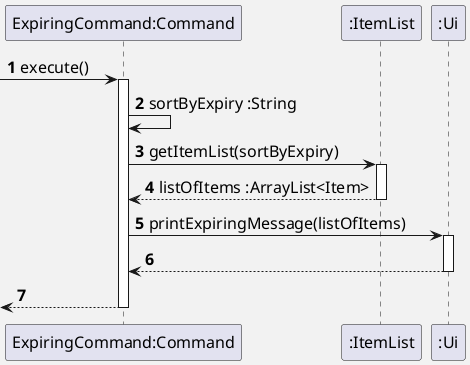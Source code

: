 @startuml
'https://plantuml.com/class-diagram

skinparam backgroundColor #f2f2f2
skinparam defaultFontSize 16

autonumber

-> "ExpiringCommand:Command": execute()
activate "ExpiringCommand:Command"

"ExpiringCommand:Command" -> "ExpiringCommand:Command" : sortByExpiry :String
"ExpiringCommand:Command" -> ":ItemList": getItemList(sortByExpiry)
activate ":ItemList"
"ExpiringCommand:Command" <--":ItemList": listOfItems :ArrayList<Item>
deactivate ":ItemList"
"ExpiringCommand:Command" -> ":Ui": printExpiringMessage(listOfItems)
activate ":Ui"
"ExpiringCommand:Command" <-- ":Ui"
deactivate ":Ui"

<-- "ExpiringCommand:Command"
deactivate "ExpiringCommand:Command"

@enduml